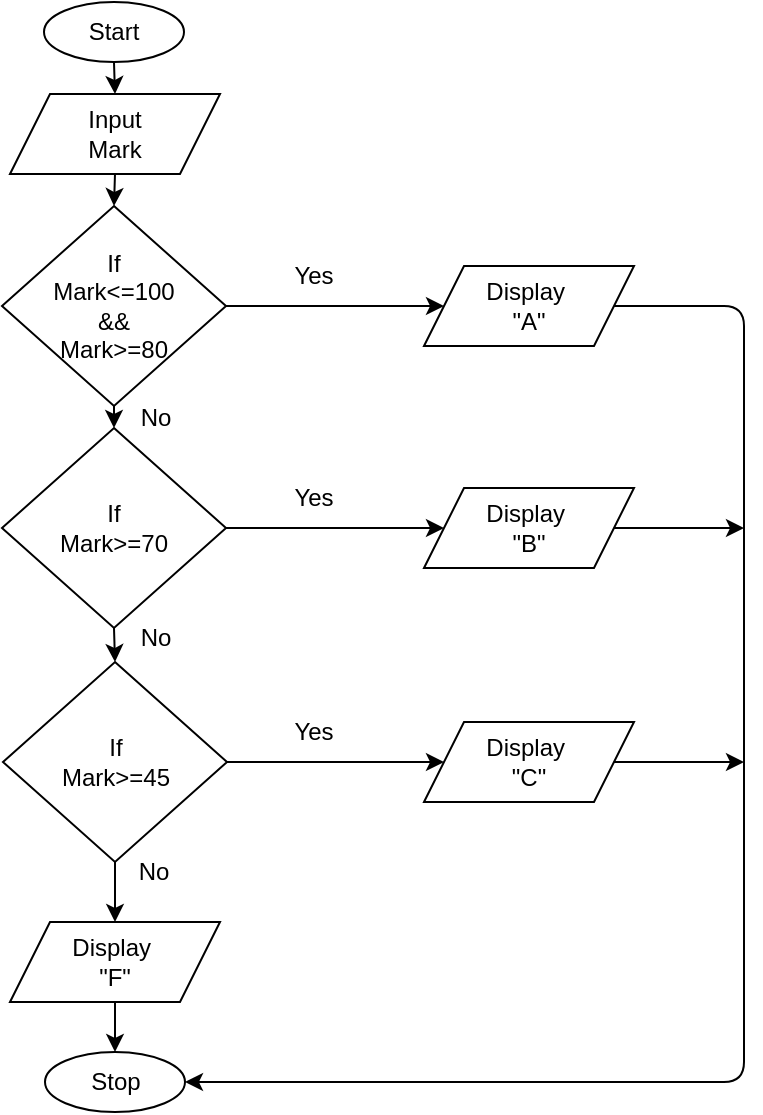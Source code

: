 <mxfile version="14.1.8" type="device"><diagram id="gZGQPQr432_YfueVlgER" name="Page-1"><mxGraphModel dx="914" dy="537" grid="1" gridSize="10" guides="1" tooltips="1" connect="1" arrows="1" fold="1" page="1" pageScale="1" pageWidth="850" pageHeight="1100" math="0" shadow="0"><root><mxCell id="0"/><mxCell id="1" parent="0"/><mxCell id="m7zhOPhbw8If6UctpPCa-14" style="edgeStyle=orthogonalEdgeStyle;rounded=0;orthogonalLoop=1;jettySize=auto;html=1;exitX=0.5;exitY=1;exitDx=0;exitDy=0;entryX=0.5;entryY=0;entryDx=0;entryDy=0;" parent="1" source="m7zhOPhbw8If6UctpPCa-1" target="m7zhOPhbw8If6UctpPCa-2" edge="1"><mxGeometry relative="1" as="geometry"/></mxCell><mxCell id="m7zhOPhbw8If6UctpPCa-1" value="Start" style="ellipse;whiteSpace=wrap;html=1;" parent="1" vertex="1"><mxGeometry x="390" y="10" width="70" height="30" as="geometry"/></mxCell><mxCell id="m7zhOPhbw8If6UctpPCa-19" style="edgeStyle=orthogonalEdgeStyle;rounded=0;orthogonalLoop=1;jettySize=auto;html=1;exitX=0.5;exitY=1;exitDx=0;exitDy=0;entryX=0.5;entryY=0;entryDx=0;entryDy=0;" parent="1" source="m7zhOPhbw8If6UctpPCa-2" target="m7zhOPhbw8If6UctpPCa-4" edge="1"><mxGeometry relative="1" as="geometry"/></mxCell><mxCell id="m7zhOPhbw8If6UctpPCa-2" value="Input&lt;br&gt;Mark" style="shape=parallelogram;perimeter=parallelogramPerimeter;whiteSpace=wrap;html=1;fixedSize=1;" parent="1" vertex="1"><mxGeometry x="373" y="56" width="105" height="40" as="geometry"/></mxCell><mxCell id="m7zhOPhbw8If6UctpPCa-11" value="" style="edgeStyle=orthogonalEdgeStyle;rounded=0;orthogonalLoop=1;jettySize=auto;html=1;" parent="1" source="m7zhOPhbw8If6UctpPCa-4" target="m7zhOPhbw8If6UctpPCa-5" edge="1"><mxGeometry relative="1" as="geometry"/></mxCell><mxCell id="m7zhOPhbw8If6UctpPCa-16" style="edgeStyle=orthogonalEdgeStyle;rounded=0;orthogonalLoop=1;jettySize=auto;html=1;exitX=0.5;exitY=1;exitDx=0;exitDy=0;entryX=0.5;entryY=0;entryDx=0;entryDy=0;" parent="1" source="m7zhOPhbw8If6UctpPCa-4" target="m7zhOPhbw8If6UctpPCa-6" edge="1"><mxGeometry relative="1" as="geometry"/></mxCell><mxCell id="m7zhOPhbw8If6UctpPCa-4" value="If&lt;br&gt;Mark&amp;lt;=100&lt;br&gt;&amp;amp;&amp;amp;&lt;br&gt;Mark&amp;gt;=80" style="rhombus;whiteSpace=wrap;html=1;" parent="1" vertex="1"><mxGeometry x="369" y="112" width="112" height="100" as="geometry"/></mxCell><mxCell id="m7zhOPhbw8If6UctpPCa-5" value="Display&amp;nbsp;&lt;br&gt;&quot;A&quot;" style="shape=parallelogram;perimeter=parallelogramPerimeter;whiteSpace=wrap;html=1;fixedSize=1;" parent="1" vertex="1"><mxGeometry x="580" y="142" width="105" height="40" as="geometry"/></mxCell><mxCell id="m7zhOPhbw8If6UctpPCa-12" value="" style="edgeStyle=orthogonalEdgeStyle;rounded=0;orthogonalLoop=1;jettySize=auto;html=1;" parent="1" source="m7zhOPhbw8If6UctpPCa-6" target="m7zhOPhbw8If6UctpPCa-8" edge="1"><mxGeometry relative="1" as="geometry"/></mxCell><mxCell id="m7zhOPhbw8If6UctpPCa-17" style="edgeStyle=orthogonalEdgeStyle;rounded=0;orthogonalLoop=1;jettySize=auto;html=1;exitX=0.5;exitY=1;exitDx=0;exitDy=0;entryX=0.5;entryY=0;entryDx=0;entryDy=0;" parent="1" source="m7zhOPhbw8If6UctpPCa-6" target="m7zhOPhbw8If6UctpPCa-7" edge="1"><mxGeometry relative="1" as="geometry"/></mxCell><mxCell id="m7zhOPhbw8If6UctpPCa-6" value="If&lt;br&gt;Mark&amp;gt;=70" style="rhombus;whiteSpace=wrap;html=1;" parent="1" vertex="1"><mxGeometry x="369" y="223" width="112" height="100" as="geometry"/></mxCell><mxCell id="m7zhOPhbw8If6UctpPCa-13" value="" style="edgeStyle=orthogonalEdgeStyle;rounded=0;orthogonalLoop=1;jettySize=auto;html=1;" parent="1" source="m7zhOPhbw8If6UctpPCa-7" target="m7zhOPhbw8If6UctpPCa-9" edge="1"><mxGeometry relative="1" as="geometry"/></mxCell><mxCell id="m7zhOPhbw8If6UctpPCa-18" style="edgeStyle=orthogonalEdgeStyle;rounded=0;orthogonalLoop=1;jettySize=auto;html=1;exitX=0.5;exitY=1;exitDx=0;exitDy=0;entryX=0.5;entryY=0;entryDx=0;entryDy=0;" parent="1" source="m7zhOPhbw8If6UctpPCa-7" target="m7zhOPhbw8If6UctpPCa-10" edge="1"><mxGeometry relative="1" as="geometry"/></mxCell><mxCell id="m7zhOPhbw8If6UctpPCa-7" value="If&lt;br&gt;Mark&amp;gt;=45" style="rhombus;whiteSpace=wrap;html=1;" parent="1" vertex="1"><mxGeometry x="369.5" y="340" width="112" height="100" as="geometry"/></mxCell><mxCell id="m7zhOPhbw8If6UctpPCa-23" style="edgeStyle=orthogonalEdgeStyle;rounded=0;orthogonalLoop=1;jettySize=auto;html=1;exitX=1;exitY=0.5;exitDx=0;exitDy=0;" parent="1" source="m7zhOPhbw8If6UctpPCa-8" edge="1"><mxGeometry relative="1" as="geometry"><mxPoint x="740" y="273" as="targetPoint"/></mxGeometry></mxCell><mxCell id="m7zhOPhbw8If6UctpPCa-8" value="Display&amp;nbsp;&lt;br&gt;&quot;B&quot;" style="shape=parallelogram;perimeter=parallelogramPerimeter;whiteSpace=wrap;html=1;fixedSize=1;" parent="1" vertex="1"><mxGeometry x="580" y="253" width="105" height="40" as="geometry"/></mxCell><mxCell id="m7zhOPhbw8If6UctpPCa-24" style="edgeStyle=orthogonalEdgeStyle;rounded=0;orthogonalLoop=1;jettySize=auto;html=1;exitX=1;exitY=0.5;exitDx=0;exitDy=0;" parent="1" source="m7zhOPhbw8If6UctpPCa-9" edge="1"><mxGeometry relative="1" as="geometry"><mxPoint x="740" y="390" as="targetPoint"/></mxGeometry></mxCell><mxCell id="m7zhOPhbw8If6UctpPCa-9" value="Display&amp;nbsp;&lt;br&gt;&quot;C&quot;" style="shape=parallelogram;perimeter=parallelogramPerimeter;whiteSpace=wrap;html=1;fixedSize=1;" parent="1" vertex="1"><mxGeometry x="580" y="370" width="105" height="40" as="geometry"/></mxCell><mxCell id="m7zhOPhbw8If6UctpPCa-21" style="edgeStyle=orthogonalEdgeStyle;rounded=0;orthogonalLoop=1;jettySize=auto;html=1;entryX=0.5;entryY=0;entryDx=0;entryDy=0;" parent="1" source="m7zhOPhbw8If6UctpPCa-10" target="m7zhOPhbw8If6UctpPCa-20" edge="1"><mxGeometry relative="1" as="geometry"/></mxCell><mxCell id="m7zhOPhbw8If6UctpPCa-10" value="Display&amp;nbsp;&lt;br&gt;&quot;F&quot;" style="shape=parallelogram;perimeter=parallelogramPerimeter;whiteSpace=wrap;html=1;fixedSize=1;" parent="1" vertex="1"><mxGeometry x="373" y="470" width="105" height="40" as="geometry"/></mxCell><mxCell id="m7zhOPhbw8If6UctpPCa-20" value="Stop" style="ellipse;whiteSpace=wrap;html=1;" parent="1" vertex="1"><mxGeometry x="390.5" y="535" width="70" height="30" as="geometry"/></mxCell><mxCell id="m7zhOPhbw8If6UctpPCa-22" value="" style="endArrow=classic;html=1;exitX=1;exitY=0.5;exitDx=0;exitDy=0;entryX=1;entryY=0.5;entryDx=0;entryDy=0;" parent="1" source="m7zhOPhbw8If6UctpPCa-5" target="m7zhOPhbw8If6UctpPCa-20" edge="1"><mxGeometry width="50" height="50" relative="1" as="geometry"><mxPoint x="400" y="260" as="sourcePoint"/><mxPoint x="450" y="210" as="targetPoint"/><Array as="points"><mxPoint x="740" y="162"/><mxPoint x="740" y="550"/></Array></mxGeometry></mxCell><mxCell id="U9RREtag5CJDIj2a162A-1" value="Yes" style="text;html=1;strokeColor=none;fillColor=none;align=center;verticalAlign=middle;whiteSpace=wrap;rounded=0;" parent="1" vertex="1"><mxGeometry x="510" y="142" width="30" height="10" as="geometry"/></mxCell><mxCell id="U9RREtag5CJDIj2a162A-2" value="No" style="text;html=1;strokeColor=none;fillColor=none;align=center;verticalAlign=middle;whiteSpace=wrap;rounded=0;" parent="1" vertex="1"><mxGeometry x="430.5" y="213" width="30" height="10" as="geometry"/></mxCell><mxCell id="U9RREtag5CJDIj2a162A-4" value="Yes" style="text;html=1;strokeColor=none;fillColor=none;align=center;verticalAlign=middle;whiteSpace=wrap;rounded=0;" parent="1" vertex="1"><mxGeometry x="510" y="253" width="30" height="10" as="geometry"/></mxCell><mxCell id="U9RREtag5CJDIj2a162A-5" value="Yes" style="text;html=1;strokeColor=none;fillColor=none;align=center;verticalAlign=middle;whiteSpace=wrap;rounded=0;" parent="1" vertex="1"><mxGeometry x="510" y="370" width="30" height="10" as="geometry"/></mxCell><mxCell id="U9RREtag5CJDIj2a162A-6" value="No" style="text;html=1;strokeColor=none;fillColor=none;align=center;verticalAlign=middle;whiteSpace=wrap;rounded=0;" parent="1" vertex="1"><mxGeometry x="430.5" y="323" width="30" height="10" as="geometry"/></mxCell><mxCell id="U9RREtag5CJDIj2a162A-7" value="No" style="text;html=1;strokeColor=none;fillColor=none;align=center;verticalAlign=middle;whiteSpace=wrap;rounded=0;" parent="1" vertex="1"><mxGeometry x="430" y="440" width="30" height="10" as="geometry"/></mxCell></root></mxGraphModel></diagram></mxfile>